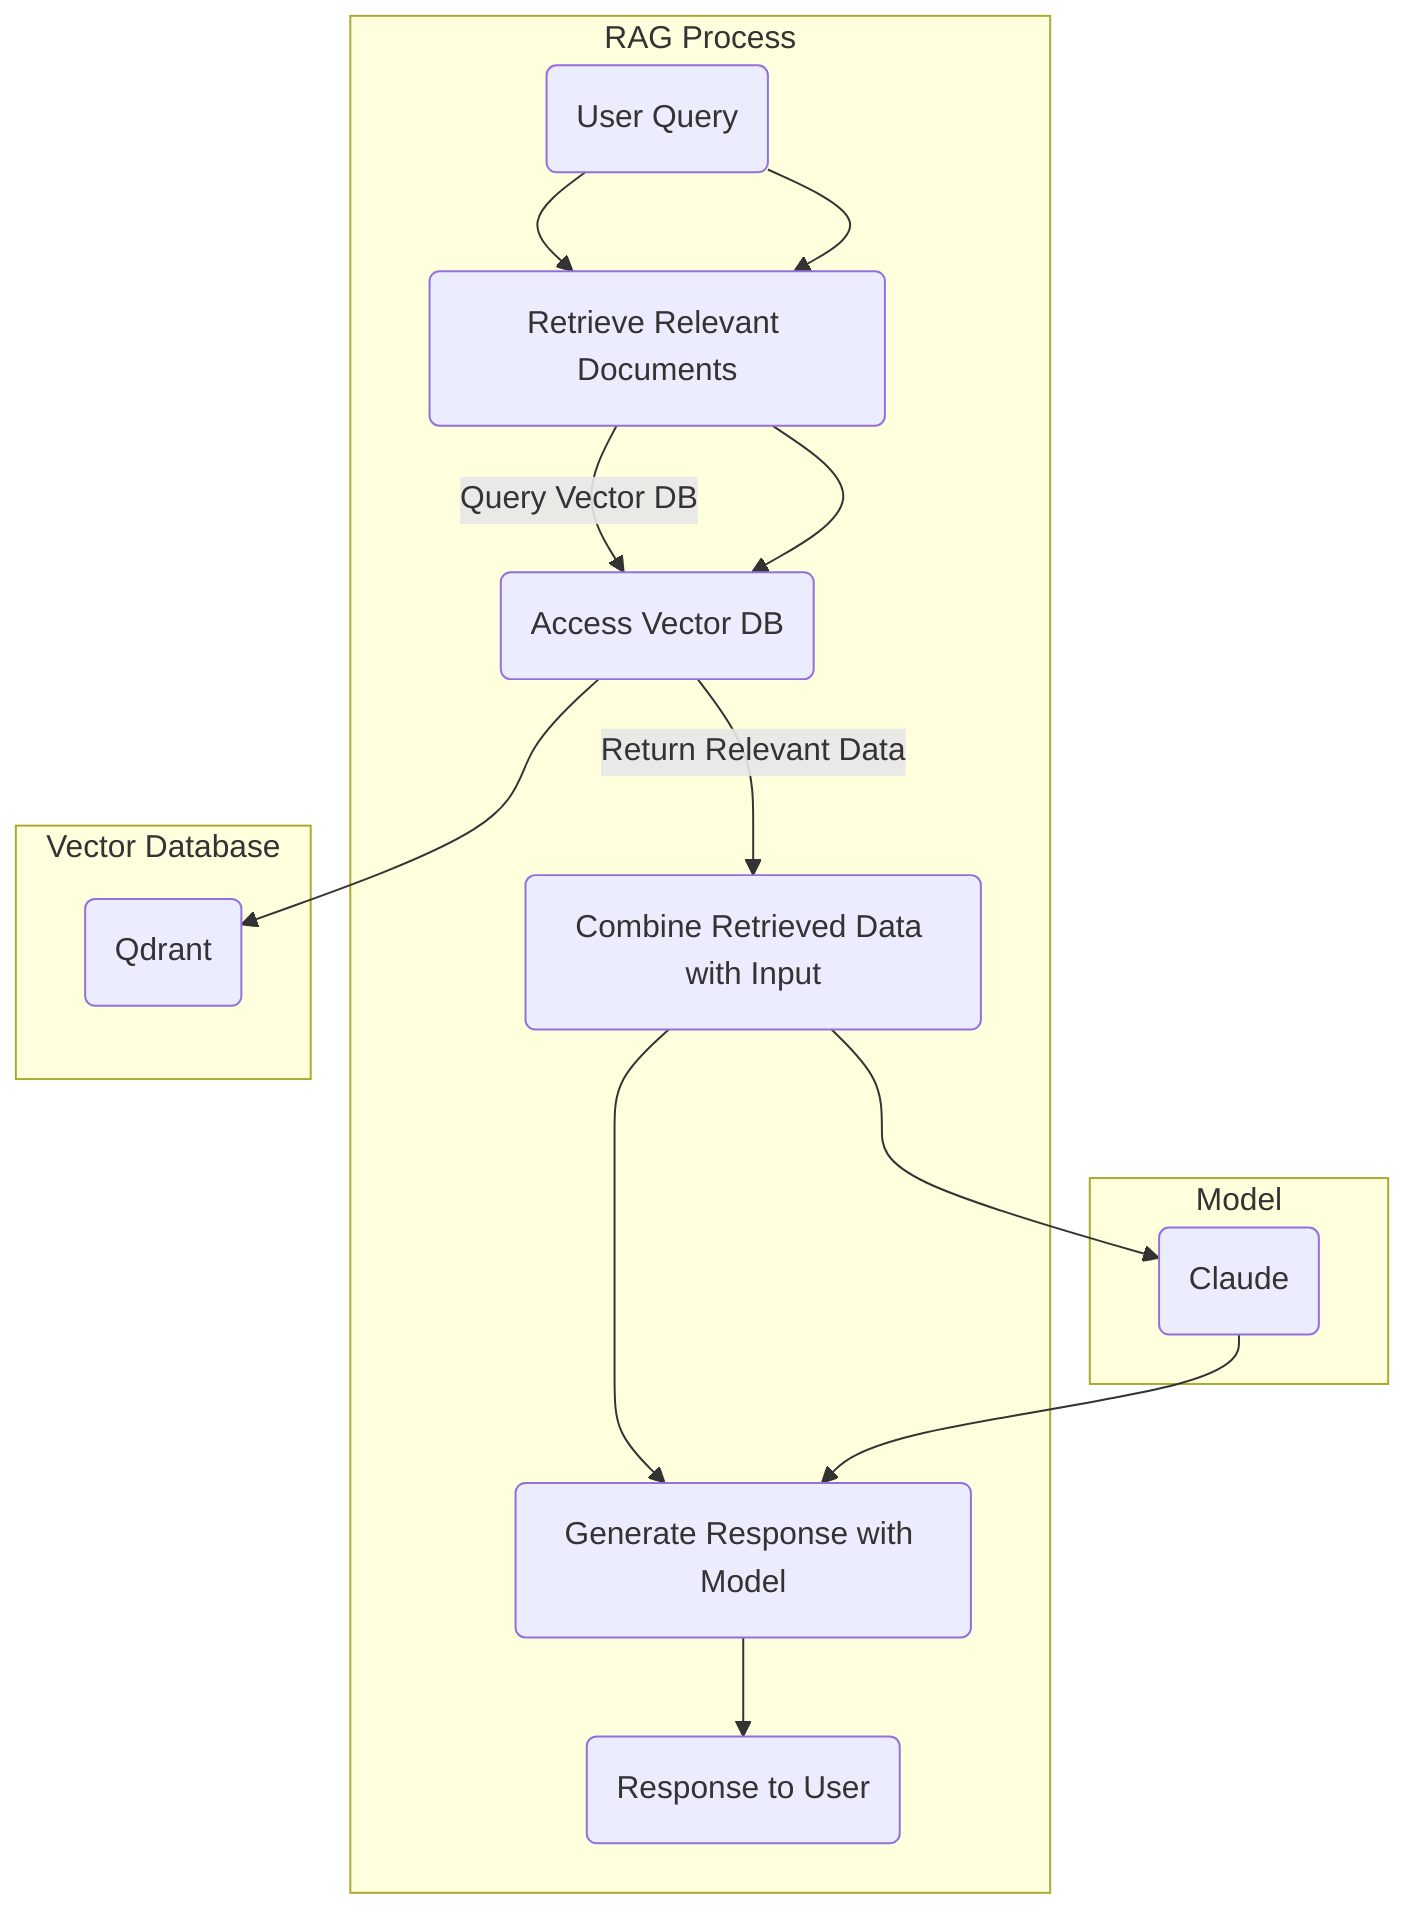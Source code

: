 graph TD
    subgraph RAG Process
        A1(User Query) --> B1(Retrieve Relevant Documents)
        B1 --> |Query Vector DB| B2(Access Vector DB)
        B2 --> |Return Relevant Data| B3(Combine Retrieved Data with Input)
        B3 --> C1(Generate Response with Model)
        C1 --> A2(Response to User)
    end
    
    subgraph Vector Database
        V1(Qdrant)
    end

    subgraph Model
        M1(Claude)
    end

    A1 --> B1
    B1 --> B2
    B2 --> V1
    B3 --> M1
    M1 --> C1
    A2